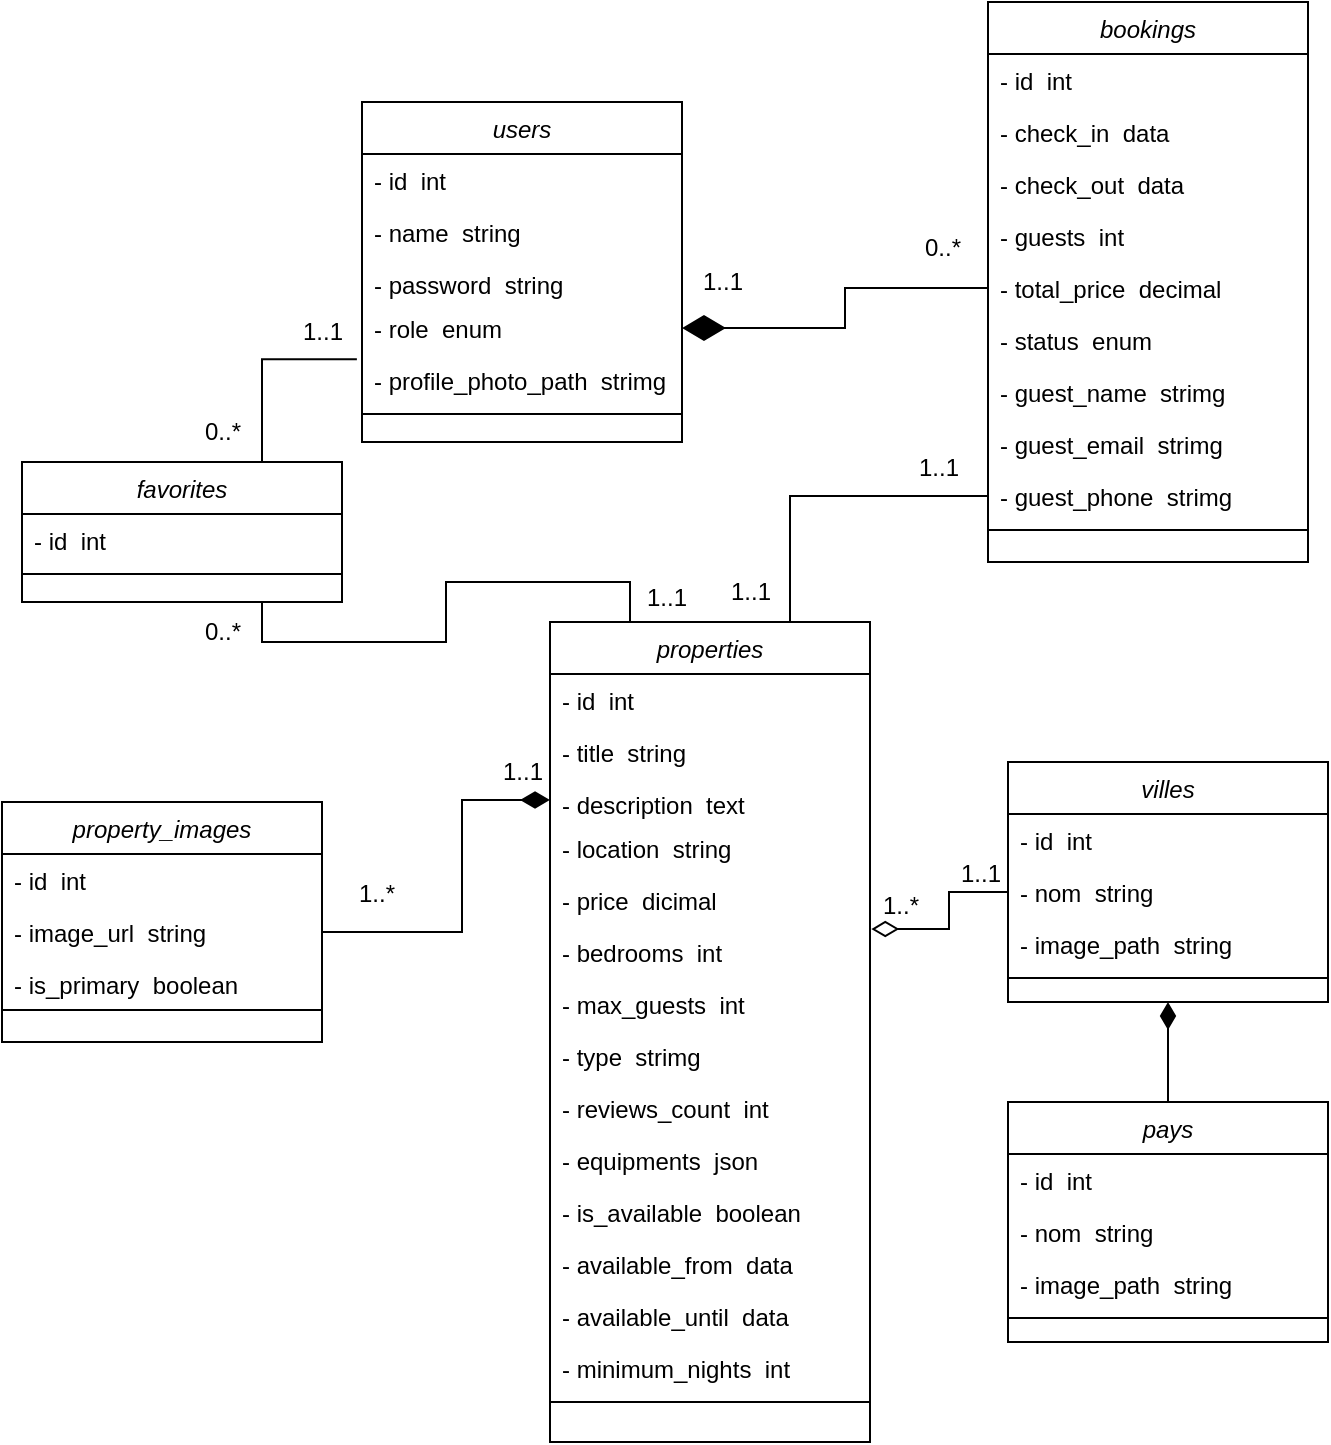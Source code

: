<mxfile version="26.0.9">
  <diagram id="C5RBs43oDa-KdzZeNtuy" name="Page-1">
    <mxGraphModel dx="1134" dy="730" grid="1" gridSize="10" guides="1" tooltips="1" connect="1" arrows="1" fold="1" page="1" pageScale="1" pageWidth="827" pageHeight="1169" math="0" shadow="0">
      <root>
        <mxCell id="WIyWlLk6GJQsqaUBKTNV-0" />
        <mxCell id="WIyWlLk6GJQsqaUBKTNV-1" parent="WIyWlLk6GJQsqaUBKTNV-0" />
        <mxCell id="zkfFHV4jXpPFQw0GAbJ--0" value="users" style="swimlane;fontStyle=2;align=center;verticalAlign=top;childLayout=stackLayout;horizontal=1;startSize=26;horizontalStack=0;resizeParent=1;resizeLast=0;collapsible=1;marginBottom=0;rounded=0;shadow=0;strokeWidth=1;" parent="WIyWlLk6GJQsqaUBKTNV-1" vertex="1">
          <mxGeometry x="240" y="280" width="160" height="170" as="geometry">
            <mxRectangle x="230" y="140" width="160" height="26" as="alternateBounds" />
          </mxGeometry>
        </mxCell>
        <mxCell id="zkfFHV4jXpPFQw0GAbJ--1" value="- id  int" style="text;align=left;verticalAlign=top;spacingLeft=4;spacingRight=4;overflow=hidden;rotatable=0;points=[[0,0.5],[1,0.5]];portConstraint=eastwest;" parent="zkfFHV4jXpPFQw0GAbJ--0" vertex="1">
          <mxGeometry y="26" width="160" height="26" as="geometry" />
        </mxCell>
        <mxCell id="qlUg_Ne3zUYFNaM9Iq2E-0" value="- name  string" style="text;align=left;verticalAlign=top;spacingLeft=4;spacingRight=4;overflow=hidden;rotatable=0;points=[[0,0.5],[1,0.5]];portConstraint=eastwest;" vertex="1" parent="zkfFHV4jXpPFQw0GAbJ--0">
          <mxGeometry y="52" width="160" height="26" as="geometry" />
        </mxCell>
        <mxCell id="qlUg_Ne3zUYFNaM9Iq2E-1" value="- password  string" style="text;align=left;verticalAlign=top;spacingLeft=4;spacingRight=4;overflow=hidden;rotatable=0;points=[[0,0.5],[1,0.5]];portConstraint=eastwest;" vertex="1" parent="zkfFHV4jXpPFQw0GAbJ--0">
          <mxGeometry y="78" width="160" height="22" as="geometry" />
        </mxCell>
        <mxCell id="qlUg_Ne3zUYFNaM9Iq2E-2" value="- role  enum" style="text;align=left;verticalAlign=top;spacingLeft=4;spacingRight=4;overflow=hidden;rotatable=0;points=[[0,0.5],[1,0.5]];portConstraint=eastwest;" vertex="1" parent="zkfFHV4jXpPFQw0GAbJ--0">
          <mxGeometry y="100" width="160" height="26" as="geometry" />
        </mxCell>
        <mxCell id="qlUg_Ne3zUYFNaM9Iq2E-3" value="- profile_photo_path  strimg" style="text;align=left;verticalAlign=top;spacingLeft=4;spacingRight=4;overflow=hidden;rotatable=0;points=[[0,0.5],[1,0.5]];portConstraint=eastwest;" vertex="1" parent="zkfFHV4jXpPFQw0GAbJ--0">
          <mxGeometry y="126" width="160" height="26" as="geometry" />
        </mxCell>
        <mxCell id="zkfFHV4jXpPFQw0GAbJ--4" value="" style="line;html=1;strokeWidth=1;align=left;verticalAlign=middle;spacingTop=-1;spacingLeft=3;spacingRight=3;rotatable=0;labelPosition=right;points=[];portConstraint=eastwest;" parent="zkfFHV4jXpPFQw0GAbJ--0" vertex="1">
          <mxGeometry y="152" width="160" height="8" as="geometry" />
        </mxCell>
        <mxCell id="qlUg_Ne3zUYFNaM9Iq2E-77" style="edgeStyle=orthogonalEdgeStyle;rounded=0;orthogonalLoop=1;jettySize=auto;html=1;exitX=0.75;exitY=0;exitDx=0;exitDy=0;entryX=0;entryY=0.5;entryDx=0;entryDy=0;endArrow=none;startFill=0;" edge="1" parent="WIyWlLk6GJQsqaUBKTNV-1" source="qlUg_Ne3zUYFNaM9Iq2E-4" target="qlUg_Ne3zUYFNaM9Iq2E-57">
          <mxGeometry relative="1" as="geometry" />
        </mxCell>
        <mxCell id="qlUg_Ne3zUYFNaM9Iq2E-4" value="properties" style="swimlane;fontStyle=2;align=center;verticalAlign=top;childLayout=stackLayout;horizontal=1;startSize=26;horizontalStack=0;resizeParent=1;resizeLast=0;collapsible=1;marginBottom=0;rounded=0;shadow=0;strokeWidth=1;" vertex="1" parent="WIyWlLk6GJQsqaUBKTNV-1">
          <mxGeometry x="334" y="540" width="160" height="410" as="geometry">
            <mxRectangle x="230" y="140" width="160" height="26" as="alternateBounds" />
          </mxGeometry>
        </mxCell>
        <mxCell id="qlUg_Ne3zUYFNaM9Iq2E-5" value="- id  int" style="text;align=left;verticalAlign=top;spacingLeft=4;spacingRight=4;overflow=hidden;rotatable=0;points=[[0,0.5],[1,0.5]];portConstraint=eastwest;" vertex="1" parent="qlUg_Ne3zUYFNaM9Iq2E-4">
          <mxGeometry y="26" width="160" height="26" as="geometry" />
        </mxCell>
        <mxCell id="qlUg_Ne3zUYFNaM9Iq2E-6" value="- title  string" style="text;align=left;verticalAlign=top;spacingLeft=4;spacingRight=4;overflow=hidden;rotatable=0;points=[[0,0.5],[1,0.5]];portConstraint=eastwest;" vertex="1" parent="qlUg_Ne3zUYFNaM9Iq2E-4">
          <mxGeometry y="52" width="160" height="26" as="geometry" />
        </mxCell>
        <mxCell id="qlUg_Ne3zUYFNaM9Iq2E-7" value="- description  text" style="text;align=left;verticalAlign=top;spacingLeft=4;spacingRight=4;overflow=hidden;rotatable=0;points=[[0,0.5],[1,0.5]];portConstraint=eastwest;" vertex="1" parent="qlUg_Ne3zUYFNaM9Iq2E-4">
          <mxGeometry y="78" width="160" height="22" as="geometry" />
        </mxCell>
        <mxCell id="qlUg_Ne3zUYFNaM9Iq2E-8" value="- location  string" style="text;align=left;verticalAlign=top;spacingLeft=4;spacingRight=4;overflow=hidden;rotatable=0;points=[[0,0.5],[1,0.5]];portConstraint=eastwest;" vertex="1" parent="qlUg_Ne3zUYFNaM9Iq2E-4">
          <mxGeometry y="100" width="160" height="26" as="geometry" />
        </mxCell>
        <mxCell id="qlUg_Ne3zUYFNaM9Iq2E-9" value="- price  dicimal" style="text;align=left;verticalAlign=top;spacingLeft=4;spacingRight=4;overflow=hidden;rotatable=0;points=[[0,0.5],[1,0.5]];portConstraint=eastwest;" vertex="1" parent="qlUg_Ne3zUYFNaM9Iq2E-4">
          <mxGeometry y="126" width="160" height="26" as="geometry" />
        </mxCell>
        <mxCell id="qlUg_Ne3zUYFNaM9Iq2E-11" value="- bedrooms  int" style="text;align=left;verticalAlign=top;spacingLeft=4;spacingRight=4;overflow=hidden;rotatable=0;points=[[0,0.5],[1,0.5]];portConstraint=eastwest;" vertex="1" parent="qlUg_Ne3zUYFNaM9Iq2E-4">
          <mxGeometry y="152" width="160" height="26" as="geometry" />
        </mxCell>
        <mxCell id="qlUg_Ne3zUYFNaM9Iq2E-12" value="- max_guests  int" style="text;align=left;verticalAlign=top;spacingLeft=4;spacingRight=4;overflow=hidden;rotatable=0;points=[[0,0.5],[1,0.5]];portConstraint=eastwest;" vertex="1" parent="qlUg_Ne3zUYFNaM9Iq2E-4">
          <mxGeometry y="178" width="160" height="26" as="geometry" />
        </mxCell>
        <mxCell id="qlUg_Ne3zUYFNaM9Iq2E-13" value="- type  strimg" style="text;align=left;verticalAlign=top;spacingLeft=4;spacingRight=4;overflow=hidden;rotatable=0;points=[[0,0.5],[1,0.5]];portConstraint=eastwest;" vertex="1" parent="qlUg_Ne3zUYFNaM9Iq2E-4">
          <mxGeometry y="204" width="160" height="26" as="geometry" />
        </mxCell>
        <mxCell id="qlUg_Ne3zUYFNaM9Iq2E-14" value="- reviews_count  int" style="text;align=left;verticalAlign=top;spacingLeft=4;spacingRight=4;overflow=hidden;rotatable=0;points=[[0,0.5],[1,0.5]];portConstraint=eastwest;" vertex="1" parent="qlUg_Ne3zUYFNaM9Iq2E-4">
          <mxGeometry y="230" width="160" height="26" as="geometry" />
        </mxCell>
        <mxCell id="qlUg_Ne3zUYFNaM9Iq2E-15" value="- equipments  json" style="text;align=left;verticalAlign=top;spacingLeft=4;spacingRight=4;overflow=hidden;rotatable=0;points=[[0,0.5],[1,0.5]];portConstraint=eastwest;" vertex="1" parent="qlUg_Ne3zUYFNaM9Iq2E-4">
          <mxGeometry y="256" width="160" height="26" as="geometry" />
        </mxCell>
        <mxCell id="qlUg_Ne3zUYFNaM9Iq2E-16" value="- is_available  boolean" style="text;align=left;verticalAlign=top;spacingLeft=4;spacingRight=4;overflow=hidden;rotatable=0;points=[[0,0.5],[1,0.5]];portConstraint=eastwest;" vertex="1" parent="qlUg_Ne3zUYFNaM9Iq2E-4">
          <mxGeometry y="282" width="160" height="26" as="geometry" />
        </mxCell>
        <mxCell id="qlUg_Ne3zUYFNaM9Iq2E-17" value="- available_from  data" style="text;align=left;verticalAlign=top;spacingLeft=4;spacingRight=4;overflow=hidden;rotatable=0;points=[[0,0.5],[1,0.5]];portConstraint=eastwest;" vertex="1" parent="qlUg_Ne3zUYFNaM9Iq2E-4">
          <mxGeometry y="308" width="160" height="26" as="geometry" />
        </mxCell>
        <mxCell id="qlUg_Ne3zUYFNaM9Iq2E-18" value="- available_until  data" style="text;align=left;verticalAlign=top;spacingLeft=4;spacingRight=4;overflow=hidden;rotatable=0;points=[[0,0.5],[1,0.5]];portConstraint=eastwest;" vertex="1" parent="qlUg_Ne3zUYFNaM9Iq2E-4">
          <mxGeometry y="334" width="160" height="26" as="geometry" />
        </mxCell>
        <mxCell id="qlUg_Ne3zUYFNaM9Iq2E-19" value="- minimum_nights  int" style="text;align=left;verticalAlign=top;spacingLeft=4;spacingRight=4;overflow=hidden;rotatable=0;points=[[0,0.5],[1,0.5]];portConstraint=eastwest;" vertex="1" parent="qlUg_Ne3zUYFNaM9Iq2E-4">
          <mxGeometry y="360" width="160" height="26" as="geometry" />
        </mxCell>
        <mxCell id="qlUg_Ne3zUYFNaM9Iq2E-10" value="" style="line;html=1;strokeWidth=1;align=left;verticalAlign=middle;spacingTop=-1;spacingLeft=3;spacingRight=3;rotatable=0;labelPosition=right;points=[];portConstraint=eastwest;" vertex="1" parent="qlUg_Ne3zUYFNaM9Iq2E-4">
          <mxGeometry y="386" width="160" height="8" as="geometry" />
        </mxCell>
        <mxCell id="qlUg_Ne3zUYFNaM9Iq2E-21" value="property_images" style="swimlane;fontStyle=2;align=center;verticalAlign=top;childLayout=stackLayout;horizontal=1;startSize=26;horizontalStack=0;resizeParent=1;resizeLast=0;collapsible=1;marginBottom=0;rounded=0;shadow=0;strokeWidth=1;" vertex="1" parent="WIyWlLk6GJQsqaUBKTNV-1">
          <mxGeometry x="60" y="630" width="160" height="120" as="geometry">
            <mxRectangle x="230" y="140" width="160" height="26" as="alternateBounds" />
          </mxGeometry>
        </mxCell>
        <mxCell id="qlUg_Ne3zUYFNaM9Iq2E-22" value="- id  int" style="text;align=left;verticalAlign=top;spacingLeft=4;spacingRight=4;overflow=hidden;rotatable=0;points=[[0,0.5],[1,0.5]];portConstraint=eastwest;" vertex="1" parent="qlUg_Ne3zUYFNaM9Iq2E-21">
          <mxGeometry y="26" width="160" height="26" as="geometry" />
        </mxCell>
        <mxCell id="qlUg_Ne3zUYFNaM9Iq2E-23" value="- image_url  string" style="text;align=left;verticalAlign=top;spacingLeft=4;spacingRight=4;overflow=hidden;rotatable=0;points=[[0,0.5],[1,0.5]];portConstraint=eastwest;" vertex="1" parent="qlUg_Ne3zUYFNaM9Iq2E-21">
          <mxGeometry y="52" width="160" height="26" as="geometry" />
        </mxCell>
        <mxCell id="qlUg_Ne3zUYFNaM9Iq2E-24" value="- is_primary  boolean" style="text;align=left;verticalAlign=top;spacingLeft=4;spacingRight=4;overflow=hidden;rotatable=0;points=[[0,0.5],[1,0.5]];portConstraint=eastwest;" vertex="1" parent="qlUg_Ne3zUYFNaM9Iq2E-21">
          <mxGeometry y="78" width="160" height="22" as="geometry" />
        </mxCell>
        <mxCell id="qlUg_Ne3zUYFNaM9Iq2E-27" value="" style="line;html=1;strokeWidth=1;align=left;verticalAlign=middle;spacingTop=-1;spacingLeft=3;spacingRight=3;rotatable=0;labelPosition=right;points=[];portConstraint=eastwest;" vertex="1" parent="qlUg_Ne3zUYFNaM9Iq2E-21">
          <mxGeometry y="100" width="160" height="8" as="geometry" />
        </mxCell>
        <mxCell id="qlUg_Ne3zUYFNaM9Iq2E-28" value="bookings" style="swimlane;fontStyle=2;align=center;verticalAlign=top;childLayout=stackLayout;horizontal=1;startSize=26;horizontalStack=0;resizeParent=1;resizeLast=0;collapsible=1;marginBottom=0;rounded=0;shadow=0;strokeWidth=1;" vertex="1" parent="WIyWlLk6GJQsqaUBKTNV-1">
          <mxGeometry x="553" y="230" width="160" height="280" as="geometry">
            <mxRectangle x="230" y="140" width="160" height="26" as="alternateBounds" />
          </mxGeometry>
        </mxCell>
        <mxCell id="qlUg_Ne3zUYFNaM9Iq2E-29" value="- id  int" style="text;align=left;verticalAlign=top;spacingLeft=4;spacingRight=4;overflow=hidden;rotatable=0;points=[[0,0.5],[1,0.5]];portConstraint=eastwest;" vertex="1" parent="qlUg_Ne3zUYFNaM9Iq2E-28">
          <mxGeometry y="26" width="160" height="26" as="geometry" />
        </mxCell>
        <mxCell id="qlUg_Ne3zUYFNaM9Iq2E-40" value="- check_in  data" style="text;align=left;verticalAlign=top;spacingLeft=4;spacingRight=4;overflow=hidden;rotatable=0;points=[[0,0.5],[1,0.5]];portConstraint=eastwest;" vertex="1" parent="qlUg_Ne3zUYFNaM9Iq2E-28">
          <mxGeometry y="52" width="160" height="26" as="geometry" />
        </mxCell>
        <mxCell id="qlUg_Ne3zUYFNaM9Iq2E-41" value="- check_out  data" style="text;align=left;verticalAlign=top;spacingLeft=4;spacingRight=4;overflow=hidden;rotatable=0;points=[[0,0.5],[1,0.5]];portConstraint=eastwest;" vertex="1" parent="qlUg_Ne3zUYFNaM9Iq2E-28">
          <mxGeometry y="78" width="160" height="26" as="geometry" />
        </mxCell>
        <mxCell id="qlUg_Ne3zUYFNaM9Iq2E-42" value="- guests  int" style="text;align=left;verticalAlign=top;spacingLeft=4;spacingRight=4;overflow=hidden;rotatable=0;points=[[0,0.5],[1,0.5]];portConstraint=eastwest;" vertex="1" parent="qlUg_Ne3zUYFNaM9Iq2E-28">
          <mxGeometry y="104" width="160" height="26" as="geometry" />
        </mxCell>
        <mxCell id="qlUg_Ne3zUYFNaM9Iq2E-36" value="- total_price  decimal" style="text;align=left;verticalAlign=top;spacingLeft=4;spacingRight=4;overflow=hidden;rotatable=0;points=[[0,0.5],[1,0.5]];portConstraint=eastwest;" vertex="1" parent="qlUg_Ne3zUYFNaM9Iq2E-28">
          <mxGeometry y="130" width="160" height="26" as="geometry" />
        </mxCell>
        <mxCell id="qlUg_Ne3zUYFNaM9Iq2E-37" value="- status  enum" style="text;align=left;verticalAlign=top;spacingLeft=4;spacingRight=4;overflow=hidden;rotatable=0;points=[[0,0.5],[1,0.5]];portConstraint=eastwest;" vertex="1" parent="qlUg_Ne3zUYFNaM9Iq2E-28">
          <mxGeometry y="156" width="160" height="26" as="geometry" />
        </mxCell>
        <mxCell id="qlUg_Ne3zUYFNaM9Iq2E-54" value="- guest_name  strimg" style="text;align=left;verticalAlign=top;spacingLeft=4;spacingRight=4;overflow=hidden;rotatable=0;points=[[0,0.5],[1,0.5]];portConstraint=eastwest;" vertex="1" parent="qlUg_Ne3zUYFNaM9Iq2E-28">
          <mxGeometry y="182" width="160" height="26" as="geometry" />
        </mxCell>
        <mxCell id="qlUg_Ne3zUYFNaM9Iq2E-56" value="- guest_email  strimg" style="text;align=left;verticalAlign=top;spacingLeft=4;spacingRight=4;overflow=hidden;rotatable=0;points=[[0,0.5],[1,0.5]];portConstraint=eastwest;" vertex="1" parent="qlUg_Ne3zUYFNaM9Iq2E-28">
          <mxGeometry y="208" width="160" height="26" as="geometry" />
        </mxCell>
        <mxCell id="qlUg_Ne3zUYFNaM9Iq2E-57" value="- guest_phone  strimg" style="text;align=left;verticalAlign=top;spacingLeft=4;spacingRight=4;overflow=hidden;rotatable=0;points=[[0,0.5],[1,0.5]];portConstraint=eastwest;" vertex="1" parent="qlUg_Ne3zUYFNaM9Iq2E-28">
          <mxGeometry y="234" width="160" height="26" as="geometry" />
        </mxCell>
        <mxCell id="qlUg_Ne3zUYFNaM9Iq2E-43" value="" style="line;html=1;strokeWidth=1;align=left;verticalAlign=middle;spacingTop=-1;spacingLeft=3;spacingRight=3;rotatable=0;labelPosition=right;points=[];portConstraint=eastwest;" vertex="1" parent="qlUg_Ne3zUYFNaM9Iq2E-28">
          <mxGeometry y="260" width="160" height="8" as="geometry" />
        </mxCell>
        <mxCell id="qlUg_Ne3zUYFNaM9Iq2E-96" style="edgeStyle=orthogonalEdgeStyle;rounded=0;orthogonalLoop=1;jettySize=auto;html=1;exitX=0.5;exitY=0;exitDx=0;exitDy=0;entryX=0.5;entryY=1;entryDx=0;entryDy=0;endArrow=diamondThin;endFill=1;endSize=11;" edge="1" parent="WIyWlLk6GJQsqaUBKTNV-1" source="qlUg_Ne3zUYFNaM9Iq2E-59" target="qlUg_Ne3zUYFNaM9Iq2E-70">
          <mxGeometry relative="1" as="geometry" />
        </mxCell>
        <mxCell id="qlUg_Ne3zUYFNaM9Iq2E-59" value="pays" style="swimlane;fontStyle=2;align=center;verticalAlign=top;childLayout=stackLayout;horizontal=1;startSize=26;horizontalStack=0;resizeParent=1;resizeLast=0;collapsible=1;marginBottom=0;rounded=0;shadow=0;strokeWidth=1;" vertex="1" parent="WIyWlLk6GJQsqaUBKTNV-1">
          <mxGeometry x="563" y="780" width="160" height="120" as="geometry">
            <mxRectangle x="230" y="140" width="160" height="26" as="alternateBounds" />
          </mxGeometry>
        </mxCell>
        <mxCell id="qlUg_Ne3zUYFNaM9Iq2E-60" value="- id  int" style="text;align=left;verticalAlign=top;spacingLeft=4;spacingRight=4;overflow=hidden;rotatable=0;points=[[0,0.5],[1,0.5]];portConstraint=eastwest;" vertex="1" parent="qlUg_Ne3zUYFNaM9Iq2E-59">
          <mxGeometry y="26" width="160" height="26" as="geometry" />
        </mxCell>
        <mxCell id="qlUg_Ne3zUYFNaM9Iq2E-61" value="- nom  string" style="text;align=left;verticalAlign=top;spacingLeft=4;spacingRight=4;overflow=hidden;rotatable=0;points=[[0,0.5],[1,0.5]];portConstraint=eastwest;" vertex="1" parent="qlUg_Ne3zUYFNaM9Iq2E-59">
          <mxGeometry y="52" width="160" height="26" as="geometry" />
        </mxCell>
        <mxCell id="qlUg_Ne3zUYFNaM9Iq2E-69" value="- image_path  string" style="text;align=left;verticalAlign=top;spacingLeft=4;spacingRight=4;overflow=hidden;rotatable=0;points=[[0,0.5],[1,0.5]];portConstraint=eastwest;" vertex="1" parent="qlUg_Ne3zUYFNaM9Iq2E-59">
          <mxGeometry y="78" width="160" height="26" as="geometry" />
        </mxCell>
        <mxCell id="qlUg_Ne3zUYFNaM9Iq2E-63" value="" style="line;html=1;strokeWidth=1;align=left;verticalAlign=middle;spacingTop=-1;spacingLeft=3;spacingRight=3;rotatable=0;labelPosition=right;points=[];portConstraint=eastwest;" vertex="1" parent="qlUg_Ne3zUYFNaM9Iq2E-59">
          <mxGeometry y="104" width="160" height="8" as="geometry" />
        </mxCell>
        <mxCell id="qlUg_Ne3zUYFNaM9Iq2E-70" value="villes" style="swimlane;fontStyle=2;align=center;verticalAlign=top;childLayout=stackLayout;horizontal=1;startSize=26;horizontalStack=0;resizeParent=1;resizeLast=0;collapsible=1;marginBottom=0;rounded=0;shadow=0;strokeWidth=1;" vertex="1" parent="WIyWlLk6GJQsqaUBKTNV-1">
          <mxGeometry x="563" y="610" width="160" height="120" as="geometry">
            <mxRectangle x="230" y="140" width="160" height="26" as="alternateBounds" />
          </mxGeometry>
        </mxCell>
        <mxCell id="qlUg_Ne3zUYFNaM9Iq2E-71" value="- id  int" style="text;align=left;verticalAlign=top;spacingLeft=4;spacingRight=4;overflow=hidden;rotatable=0;points=[[0,0.5],[1,0.5]];portConstraint=eastwest;" vertex="1" parent="qlUg_Ne3zUYFNaM9Iq2E-70">
          <mxGeometry y="26" width="160" height="26" as="geometry" />
        </mxCell>
        <mxCell id="qlUg_Ne3zUYFNaM9Iq2E-72" value="- nom  string" style="text;align=left;verticalAlign=top;spacingLeft=4;spacingRight=4;overflow=hidden;rotatable=0;points=[[0,0.5],[1,0.5]];portConstraint=eastwest;" vertex="1" parent="qlUg_Ne3zUYFNaM9Iq2E-70">
          <mxGeometry y="52" width="160" height="26" as="geometry" />
        </mxCell>
        <mxCell id="qlUg_Ne3zUYFNaM9Iq2E-73" value="- image_path  string" style="text;align=left;verticalAlign=top;spacingLeft=4;spacingRight=4;overflow=hidden;rotatable=0;points=[[0,0.5],[1,0.5]];portConstraint=eastwest;" vertex="1" parent="qlUg_Ne3zUYFNaM9Iq2E-70">
          <mxGeometry y="78" width="160" height="26" as="geometry" />
        </mxCell>
        <mxCell id="qlUg_Ne3zUYFNaM9Iq2E-74" value="" style="line;html=1;strokeWidth=1;align=left;verticalAlign=middle;spacingTop=-1;spacingLeft=3;spacingRight=3;rotatable=0;labelPosition=right;points=[];portConstraint=eastwest;" vertex="1" parent="qlUg_Ne3zUYFNaM9Iq2E-70">
          <mxGeometry y="104" width="160" height="8" as="geometry" />
        </mxCell>
        <mxCell id="qlUg_Ne3zUYFNaM9Iq2E-76" style="edgeStyle=orthogonalEdgeStyle;rounded=0;orthogonalLoop=1;jettySize=auto;html=1;exitX=0;exitY=0.5;exitDx=0;exitDy=0;entryX=1;entryY=0.5;entryDx=0;entryDy=0;endArrow=diamondThin;endFill=1;endSize=19;" edge="1" parent="WIyWlLk6GJQsqaUBKTNV-1" source="qlUg_Ne3zUYFNaM9Iq2E-36" target="qlUg_Ne3zUYFNaM9Iq2E-2">
          <mxGeometry relative="1" as="geometry" />
        </mxCell>
        <mxCell id="qlUg_Ne3zUYFNaM9Iq2E-78" style="edgeStyle=orthogonalEdgeStyle;rounded=0;orthogonalLoop=1;jettySize=auto;html=1;exitX=0;exitY=0.5;exitDx=0;exitDy=0;entryX=1.004;entryY=0.058;entryDx=0;entryDy=0;entryPerimeter=0;endArrow=diamondThin;endFill=0;endSize=11;" edge="1" parent="WIyWlLk6GJQsqaUBKTNV-1" source="qlUg_Ne3zUYFNaM9Iq2E-72" target="qlUg_Ne3zUYFNaM9Iq2E-11">
          <mxGeometry relative="1" as="geometry" />
        </mxCell>
        <mxCell id="qlUg_Ne3zUYFNaM9Iq2E-80" style="edgeStyle=orthogonalEdgeStyle;rounded=0;orthogonalLoop=1;jettySize=auto;html=1;exitX=1;exitY=0.5;exitDx=0;exitDy=0;entryX=0;entryY=0.5;entryDx=0;entryDy=0;endArrow=diamondThin;endFill=1;endSize=12;" edge="1" parent="WIyWlLk6GJQsqaUBKTNV-1" source="qlUg_Ne3zUYFNaM9Iq2E-23" target="qlUg_Ne3zUYFNaM9Iq2E-7">
          <mxGeometry relative="1" as="geometry">
            <Array as="points">
              <mxPoint x="290" y="695" />
              <mxPoint x="290" y="629" />
            </Array>
          </mxGeometry>
        </mxCell>
        <mxCell id="qlUg_Ne3zUYFNaM9Iq2E-81" value="0..*" style="text;html=1;align=center;verticalAlign=middle;resizable=0;points=[];autosize=1;strokeColor=none;fillColor=none;" vertex="1" parent="WIyWlLk6GJQsqaUBKTNV-1">
          <mxGeometry x="510" y="338" width="40" height="30" as="geometry" />
        </mxCell>
        <mxCell id="qlUg_Ne3zUYFNaM9Iq2E-82" value="1..1" style="text;html=1;align=center;verticalAlign=middle;resizable=0;points=[];autosize=1;strokeColor=none;fillColor=none;" vertex="1" parent="WIyWlLk6GJQsqaUBKTNV-1">
          <mxGeometry x="400" y="355" width="40" height="30" as="geometry" />
        </mxCell>
        <mxCell id="qlUg_Ne3zUYFNaM9Iq2E-83" value="1..1" style="text;html=1;align=center;verticalAlign=middle;resizable=0;points=[];autosize=1;strokeColor=none;fillColor=none;" vertex="1" parent="WIyWlLk6GJQsqaUBKTNV-1">
          <mxGeometry x="508" y="448" width="40" height="30" as="geometry" />
        </mxCell>
        <mxCell id="qlUg_Ne3zUYFNaM9Iq2E-84" value="1..1" style="text;html=1;align=center;verticalAlign=middle;resizable=0;points=[];autosize=1;strokeColor=none;fillColor=none;" vertex="1" parent="WIyWlLk6GJQsqaUBKTNV-1">
          <mxGeometry x="414" y="510" width="40" height="30" as="geometry" />
        </mxCell>
        <mxCell id="qlUg_Ne3zUYFNaM9Iq2E-87" value="1..*" style="text;html=1;align=center;verticalAlign=middle;resizable=0;points=[];autosize=1;strokeColor=none;fillColor=none;" vertex="1" parent="WIyWlLk6GJQsqaUBKTNV-1">
          <mxGeometry x="227" y="661" width="40" height="30" as="geometry" />
        </mxCell>
        <mxCell id="qlUg_Ne3zUYFNaM9Iq2E-91" value="1..1" style="text;html=1;align=center;verticalAlign=middle;resizable=0;points=[];autosize=1;strokeColor=none;fillColor=none;" vertex="1" parent="WIyWlLk6GJQsqaUBKTNV-1">
          <mxGeometry x="300" y="600" width="40" height="30" as="geometry" />
        </mxCell>
        <mxCell id="qlUg_Ne3zUYFNaM9Iq2E-93" value="1..1" style="text;html=1;align=center;verticalAlign=middle;resizable=0;points=[];autosize=1;strokeColor=none;fillColor=none;" vertex="1" parent="WIyWlLk6GJQsqaUBKTNV-1">
          <mxGeometry x="529" y="651" width="40" height="30" as="geometry" />
        </mxCell>
        <mxCell id="qlUg_Ne3zUYFNaM9Iq2E-94" value="1..*" style="text;html=1;align=center;verticalAlign=middle;resizable=0;points=[];autosize=1;strokeColor=none;fillColor=none;" vertex="1" parent="WIyWlLk6GJQsqaUBKTNV-1">
          <mxGeometry x="489" y="667" width="40" height="30" as="geometry" />
        </mxCell>
        <mxCell id="qlUg_Ne3zUYFNaM9Iq2E-104" style="edgeStyle=orthogonalEdgeStyle;rounded=0;orthogonalLoop=1;jettySize=auto;html=1;exitX=0.75;exitY=1;exitDx=0;exitDy=0;entryX=0.25;entryY=0;entryDx=0;entryDy=0;endArrow=none;startFill=0;" edge="1" parent="WIyWlLk6GJQsqaUBKTNV-1" source="qlUg_Ne3zUYFNaM9Iq2E-98" target="qlUg_Ne3zUYFNaM9Iq2E-4">
          <mxGeometry relative="1" as="geometry" />
        </mxCell>
        <mxCell id="qlUg_Ne3zUYFNaM9Iq2E-98" value="favorites" style="swimlane;fontStyle=2;align=center;verticalAlign=top;childLayout=stackLayout;horizontal=1;startSize=26;horizontalStack=0;resizeParent=1;resizeLast=0;collapsible=1;marginBottom=0;rounded=0;shadow=0;strokeWidth=1;" vertex="1" parent="WIyWlLk6GJQsqaUBKTNV-1">
          <mxGeometry x="70" y="460" width="160" height="70" as="geometry">
            <mxRectangle x="230" y="140" width="160" height="26" as="alternateBounds" />
          </mxGeometry>
        </mxCell>
        <mxCell id="qlUg_Ne3zUYFNaM9Iq2E-99" value="- id  int" style="text;align=left;verticalAlign=top;spacingLeft=4;spacingRight=4;overflow=hidden;rotatable=0;points=[[0,0.5],[1,0.5]];portConstraint=eastwest;" vertex="1" parent="qlUg_Ne3zUYFNaM9Iq2E-98">
          <mxGeometry y="26" width="160" height="26" as="geometry" />
        </mxCell>
        <mxCell id="qlUg_Ne3zUYFNaM9Iq2E-102" value="" style="line;html=1;strokeWidth=1;align=left;verticalAlign=middle;spacingTop=-1;spacingLeft=3;spacingRight=3;rotatable=0;labelPosition=right;points=[];portConstraint=eastwest;" vertex="1" parent="qlUg_Ne3zUYFNaM9Iq2E-98">
          <mxGeometry y="52" width="160" height="8" as="geometry" />
        </mxCell>
        <mxCell id="qlUg_Ne3zUYFNaM9Iq2E-103" style="edgeStyle=orthogonalEdgeStyle;rounded=0;orthogonalLoop=1;jettySize=auto;html=1;exitX=0.75;exitY=0;exitDx=0;exitDy=0;entryX=-0.016;entryY=0.099;entryDx=0;entryDy=0;entryPerimeter=0;endArrow=none;startFill=0;" edge="1" parent="WIyWlLk6GJQsqaUBKTNV-1" source="qlUg_Ne3zUYFNaM9Iq2E-98" target="qlUg_Ne3zUYFNaM9Iq2E-3">
          <mxGeometry relative="1" as="geometry" />
        </mxCell>
        <mxCell id="qlUg_Ne3zUYFNaM9Iq2E-105" value="0..*" style="text;html=1;align=center;verticalAlign=middle;resizable=0;points=[];autosize=1;strokeColor=none;fillColor=none;" vertex="1" parent="WIyWlLk6GJQsqaUBKTNV-1">
          <mxGeometry x="150" y="430" width="40" height="30" as="geometry" />
        </mxCell>
        <mxCell id="qlUg_Ne3zUYFNaM9Iq2E-106" value="0..*" style="text;html=1;align=center;verticalAlign=middle;resizable=0;points=[];autosize=1;strokeColor=none;fillColor=none;" vertex="1" parent="WIyWlLk6GJQsqaUBKTNV-1">
          <mxGeometry x="150" y="530" width="40" height="30" as="geometry" />
        </mxCell>
        <mxCell id="qlUg_Ne3zUYFNaM9Iq2E-107" value="1..1" style="text;html=1;align=center;verticalAlign=middle;resizable=0;points=[];autosize=1;strokeColor=none;fillColor=none;" vertex="1" parent="WIyWlLk6GJQsqaUBKTNV-1">
          <mxGeometry x="372" y="513" width="40" height="30" as="geometry" />
        </mxCell>
        <mxCell id="qlUg_Ne3zUYFNaM9Iq2E-108" value="1..1" style="text;html=1;align=center;verticalAlign=middle;resizable=0;points=[];autosize=1;strokeColor=none;fillColor=none;" vertex="1" parent="WIyWlLk6GJQsqaUBKTNV-1">
          <mxGeometry x="200" y="380" width="40" height="30" as="geometry" />
        </mxCell>
      </root>
    </mxGraphModel>
  </diagram>
</mxfile>
